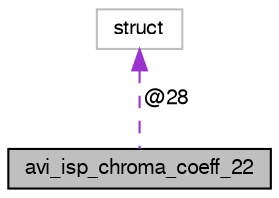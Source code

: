 digraph "avi_isp_chroma_coeff_22"
{
  edge [fontname="FreeSans",fontsize="10",labelfontname="FreeSans",labelfontsize="10"];
  node [fontname="FreeSans",fontsize="10",shape=record];
  Node1 [label="avi_isp_chroma_coeff_22",height=0.2,width=0.4,color="black", fillcolor="grey75", style="filled", fontcolor="black"];
  Node2 -> Node1 [dir="back",color="darkorchid3",fontsize="10",style="dashed",label=" @28" ,fontname="FreeSans"];
  Node2 [label="struct",height=0.2,width=0.4,color="grey75", fillcolor="white", style="filled"];
}
